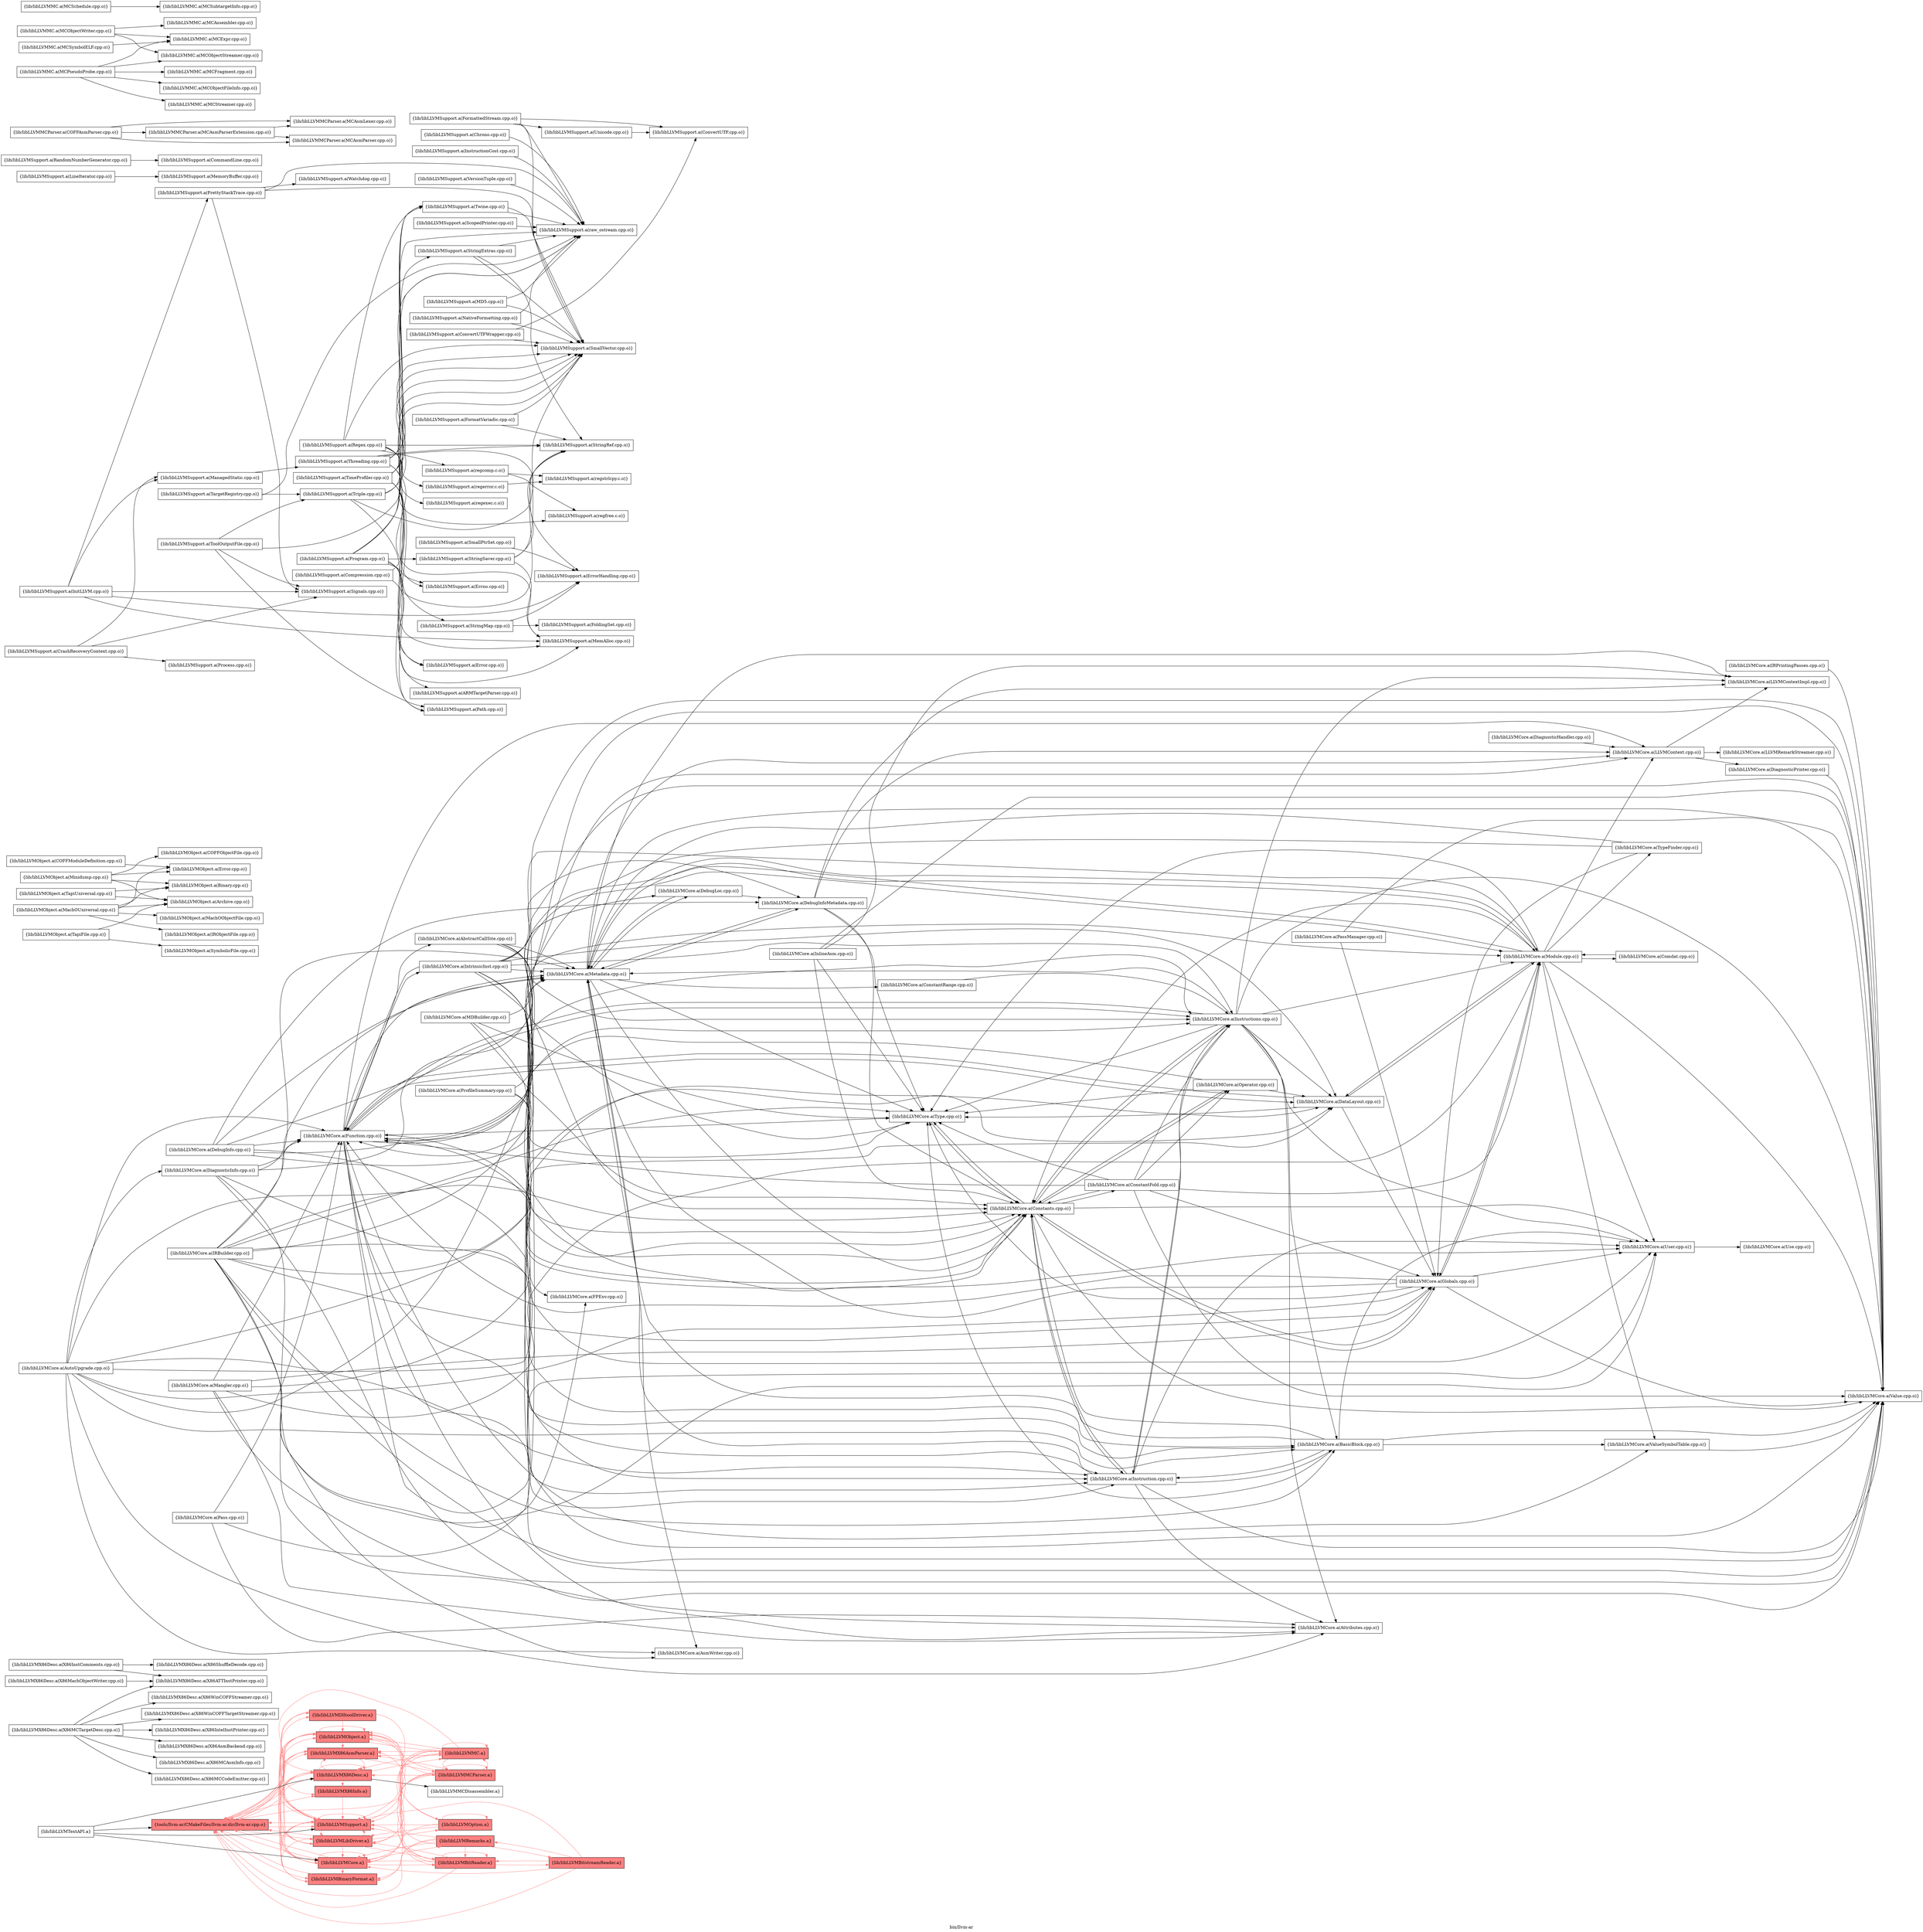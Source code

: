 digraph "bin/llvm-ar" {
	label="bin/llvm-ar";
	rankdir="LR"
	{ rank=same; Node0x55ae36efd5e8;  }
	{ rank=same; Node0x55ae36efd958; Node0x55ae36efd458; Node0x55ae36efe538; Node0x55ae36efe038; Node0x55ae36efed58; Node0x55ae36efe858; Node0x55ae36eff7f8; Node0x55ae36eff2f8; Node0x55ae36f00158;  }
	{ rank=same; Node0x55ae36ef6fb8; Node0x55ae36ef6ab8; Node0x55ae36effc58; Node0x55ae36efa1b8; Node0x55ae36ef8688; Node0x55ae36ef7ff8;  }

	Node0x55ae36efd5e8 [shape=record,shape=box,style=filled,fillcolor="1.000000 0.5 1",group=1,label="{tools/llvm-ar/CMakeFiles/llvm-ar.dir/llvm-ar.cpp.o}"];
	Node0x55ae36efd5e8 -> Node0x55ae36efd958[color="1.000000 0.5 1"];
	Node0x55ae36efd5e8 -> Node0x55ae36efd458[color="1.000000 0.5 1"];
	Node0x55ae36efd5e8 -> Node0x55ae36efe538[color="1.000000 0.5 1"];
	Node0x55ae36efd5e8 -> Node0x55ae36efe038[color="1.000000 0.5 1"];
	Node0x55ae36efd5e8 -> Node0x55ae36efed58[color="1.000000 0.5 1"];
	Node0x55ae36efd5e8 -> Node0x55ae36efe858[color="1.000000 0.5 1"];
	Node0x55ae36efd5e8 -> Node0x55ae36eff7f8[color="1.000000 0.5 1"];
	Node0x55ae36efd5e8 -> Node0x55ae36eff2f8[color="1.000000 0.5 1"];
	Node0x55ae36efd5e8 -> Node0x55ae36f00158[color="1.000000 0.5 1"];
	Node0x55ae36efd958 [shape=record,shape=box,style=filled,fillcolor="1.000000 0.5 1",group=1,label="{lib/libLLVMX86AsmParser.a}"];
	Node0x55ae36efd958 -> Node0x55ae36efd458[color="1.000000 0.5 1"];
	Node0x55ae36efd958 -> Node0x55ae36efe538[color="1.000000 0.5 1"];
	Node0x55ae36efd958 -> Node0x55ae36f00158[color="1.000000 0.5 1"];
	Node0x55ae36efd958 -> Node0x55ae36ef6fb8[color="1.000000 0.5 1"];
	Node0x55ae36efd958 -> Node0x55ae36ef6ab8[color="1.000000 0.5 1"];
	Node0x55ae36efd458 [shape=record,shape=box,style=filled,fillcolor="1.000000 0.5 1",group=1,label="{lib/libLLVMX86Desc.a}"];
	Node0x55ae36efd458 -> Node0x55ae36efd5e8[color="1.000000 0.5 1"];
	Node0x55ae36efd458 -> Node0x55ae36efd458[color="1.000000 0.5 1"];
	Node0x55ae36efd458 -> Node0x55ae36f00158[color="1.000000 0.5 1"];
	Node0x55ae36efd458 -> Node0x55ae36ef6ab8[color="1.000000 0.5 1"];
	Node0x55ae36efd458 -> Node0x55ae36efe538[color="1.000000 0.5 1"];
	Node0x55ae36efd458 -> Node0x55ae36effc58;
	Node0x55ae36efd458 -> Node0x55ae36efd958[color="1.000000 0.5 1"];
	Node0x55ae36efd458 -> Node0x55ae36efe038[color="1.000000 0.5 1"];
	Node0x55ae36efe538 [shape=record,shape=box,style=filled,fillcolor="1.000000 0.5 1",group=1,label="{lib/libLLVMX86Info.a}"];
	Node0x55ae36efe538 -> Node0x55ae36f00158[color="1.000000 0.5 1"];
	Node0x55ae36efe038 [shape=record,shape=box,style=filled,fillcolor="1.000000 0.5 1",group=1,label="{lib/libLLVMBinaryFormat.a}"];
	Node0x55ae36efe038 -> Node0x55ae36f00158[color="1.000000 0.5 1"];
	Node0x55ae36efe038 -> Node0x55ae36efd5e8[color="1.000000 0.5 1"];
	Node0x55ae36efed58 [shape=record,shape=box,style=filled,fillcolor="1.000000 0.5 1",group=1,label="{lib/libLLVMCore.a}"];
	Node0x55ae36efed58 -> Node0x55ae36f00158[color="1.000000 0.5 1"];
	Node0x55ae36efed58 -> Node0x55ae36efd5e8[color="1.000000 0.5 1"];
	Node0x55ae36efed58 -> Node0x55ae36efd458[color="1.000000 0.5 1"];
	Node0x55ae36efed58 -> Node0x55ae36efed58[color="1.000000 0.5 1"];
	Node0x55ae36efed58 -> Node0x55ae36efe038[color="1.000000 0.5 1"];
	Node0x55ae36efed58 -> Node0x55ae36efd958[color="1.000000 0.5 1"];
	Node0x55ae36efed58 -> Node0x55ae36efa1b8[color="1.000000 0.5 1"];
	Node0x55ae36efed58 -> Node0x55ae36ef8688[color="1.000000 0.5 1"];
	Node0x55ae36efed58 -> Node0x55ae36eff2f8[color="1.000000 0.5 1"];
	Node0x55ae36efe858 [shape=record,shape=box,style=filled,fillcolor="1.000000 0.5 1",group=1,label="{lib/libLLVMDlltoolDriver.a}"];
	Node0x55ae36efe858 -> Node0x55ae36efd5e8[color="1.000000 0.5 1"];
	Node0x55ae36efe858 -> Node0x55ae36eff2f8[color="1.000000 0.5 1"];
	Node0x55ae36efe858 -> Node0x55ae36f00158[color="1.000000 0.5 1"];
	Node0x55ae36efe858 -> Node0x55ae36ef7ff8[color="1.000000 0.5 1"];
	Node0x55ae36eff7f8 [shape=record,shape=box,style=filled,fillcolor="1.000000 0.5 1",group=1,label="{lib/libLLVMLibDriver.a}"];
	Node0x55ae36eff7f8 -> Node0x55ae36efd5e8[color="1.000000 0.5 1"];
	Node0x55ae36eff7f8 -> Node0x55ae36efe038[color="1.000000 0.5 1"];
	Node0x55ae36eff7f8 -> Node0x55ae36efed58[color="1.000000 0.5 1"];
	Node0x55ae36eff7f8 -> Node0x55ae36efe858[color="1.000000 0.5 1"];
	Node0x55ae36eff7f8 -> Node0x55ae36eff2f8[color="1.000000 0.5 1"];
	Node0x55ae36eff7f8 -> Node0x55ae36f00158[color="1.000000 0.5 1"];
	Node0x55ae36eff7f8 -> Node0x55ae36ef7ff8[color="1.000000 0.5 1"];
	Node0x55ae36eff7f8 -> Node0x55ae36ef8688[color="1.000000 0.5 1"];
	Node0x55ae36eff2f8 [shape=record,shape=box,style=filled,fillcolor="1.000000 0.5 1",group=1,label="{lib/libLLVMObject.a}"];
	Node0x55ae36eff2f8 -> Node0x55ae36efd5e8[color="1.000000 0.5 1"];
	Node0x55ae36eff2f8 -> Node0x55ae36eff7f8[color="1.000000 0.5 1"];
	Node0x55ae36eff2f8 -> Node0x55ae36eff2f8[color="1.000000 0.5 1"];
	Node0x55ae36eff2f8 -> Node0x55ae36f00158[color="1.000000 0.5 1"];
	Node0x55ae36eff2f8 -> Node0x55ae36efd458[color="1.000000 0.5 1"];
	Node0x55ae36eff2f8 -> Node0x55ae36efe038[color="1.000000 0.5 1"];
	Node0x55ae36eff2f8 -> Node0x55ae36efed58[color="1.000000 0.5 1"];
	Node0x55ae36eff2f8 -> Node0x55ae36ef6ab8[color="1.000000 0.5 1"];
	Node0x55ae36eff2f8 -> Node0x55ae36ef8688[color="1.000000 0.5 1"];
	Node0x55ae36eff2f8 -> Node0x55ae36efd958[color="1.000000 0.5 1"];
	Node0x55ae36eff2f8 -> Node0x55ae36ef6fb8[color="1.000000 0.5 1"];
	Node0x55ae36f00158 [shape=record,shape=box,style=filled,fillcolor="1.000000 0.5 1",group=1,label="{lib/libLLVMSupport.a}"];
	Node0x55ae36f00158 -> Node0x55ae36eff7f8[color="1.000000 0.5 1"];
	Node0x55ae36f00158 -> Node0x55ae36f00158[color="1.000000 0.5 1"];
	Node0x55ae36f00158 -> Node0x55ae36efd5e8[color="1.000000 0.5 1"];
	Node0x55ae36f00158 -> Node0x55ae36efed58[color="1.000000 0.5 1"];
	Node0x55ae36f00158 -> Node0x55ae36eff2f8[color="1.000000 0.5 1"];
	Node0x55ae36f00158 -> Node0x55ae36efd958[color="1.000000 0.5 1"];
	Node0x55ae36f00158 -> Node0x55ae36efd458[color="1.000000 0.5 1"];
	Node0x55ae36f00158 -> Node0x55ae36ef6ab8[color="1.000000 0.5 1"];
	Node0x55ae36ef6fb8 [shape=record,shape=box,style=filled,fillcolor="1.000000 0.5 1",group=1,label="{lib/libLLVMMCParser.a}"];
	Node0x55ae36ef6fb8 -> Node0x55ae36efd5e8[color="1.000000 0.5 1"];
	Node0x55ae36ef6fb8 -> Node0x55ae36efd958[color="1.000000 0.5 1"];
	Node0x55ae36ef6fb8 -> Node0x55ae36efd458[color="1.000000 0.5 1"];
	Node0x55ae36ef6fb8 -> Node0x55ae36efed58[color="1.000000 0.5 1"];
	Node0x55ae36ef6fb8 -> Node0x55ae36eff2f8[color="1.000000 0.5 1"];
	Node0x55ae36ef6fb8 -> Node0x55ae36f00158[color="1.000000 0.5 1"];
	Node0x55ae36ef6fb8 -> Node0x55ae36ef6fb8[color="1.000000 0.5 1"];
	Node0x55ae36ef6fb8 -> Node0x55ae36ef6ab8[color="1.000000 0.5 1"];
	Node0x55ae36ef6fb8 -> Node0x55ae36eff7f8[color="1.000000 0.5 1"];
	Node0x55ae36ef6ab8 [shape=record,shape=box,style=filled,fillcolor="1.000000 0.5 1",group=1,label="{lib/libLLVMMC.a}"];
	Node0x55ae36ef6ab8 -> Node0x55ae36efd458[color="1.000000 0.5 1"];
	Node0x55ae36ef6ab8 -> Node0x55ae36f00158[color="1.000000 0.5 1"];
	Node0x55ae36ef6ab8 -> Node0x55ae36efd5e8[color="1.000000 0.5 1"];
	Node0x55ae36ef6ab8 -> Node0x55ae36eff2f8[color="1.000000 0.5 1"];
	Node0x55ae36ef6ab8 -> Node0x55ae36ef6fb8[color="1.000000 0.5 1"];
	Node0x55ae36ef6ab8 -> Node0x55ae36ef6ab8[color="1.000000 0.5 1"];
	Node0x55ae36ef6ab8 -> Node0x55ae36efd958[color="1.000000 0.5 1"];
	Node0x55ae36ef6ab8 -> Node0x55ae36eff7f8[color="1.000000 0.5 1"];
	Node0x55ae36ef6ab8 -> Node0x55ae36efed58[color="1.000000 0.5 1"];
	Node0x55ae36ef6ab8 -> Node0x55ae36efe038[color="1.000000 0.5 1"];
	Node0x55ae36effe88 [shape=record,shape=box,group=0,label="{lib/libLLVMX86Desc.a(X86InstComments.cpp.o)}"];
	Node0x55ae36effe88 -> Node0x55ae36eff438;
	Node0x55ae36effe88 -> Node0x55ae36ef98f8;
	Node0x55ae36eff438 [shape=record,shape=box,group=0,label="{lib/libLLVMX86Desc.a(X86ATTInstPrinter.cpp.o)}"];
	Node0x55ae36ef98f8 [shape=record,shape=box,group=0,label="{lib/libLLVMX86Desc.a(X86ShuffleDecode.cpp.o)}"];
	Node0x55ae36ef9f88 [shape=record,shape=box,group=0,label="{lib/libLLVMX86Desc.a(X86MCTargetDesc.cpp.o)}"];
	Node0x55ae36ef9f88 -> Node0x55ae36eff438;
	Node0x55ae36ef9f88 -> Node0x55ae36effb68;
	Node0x55ae36ef9f88 -> Node0x55ae36efa7a8;
	Node0x55ae36ef9f88 -> Node0x55ae36efafc8;
	Node0x55ae36ef9f88 -> Node0x55ae36efb928;
	Node0x55ae36ef9f88 -> Node0x55ae36efd048;
	Node0x55ae36ef9f88 -> Node0x55ae36efdd68;
	Node0x55ae36effb68 [shape=record,shape=box,group=0,label="{lib/libLLVMX86Desc.a(X86IntelInstPrinter.cpp.o)}"];
	Node0x55ae36efa7a8 [shape=record,shape=box,group=0,label="{lib/libLLVMX86Desc.a(X86AsmBackend.cpp.o)}"];
	Node0x55ae36efafc8 [shape=record,shape=box,group=0,label="{lib/libLLVMX86Desc.a(X86MCAsmInfo.cpp.o)}"];
	Node0x55ae36efb928 [shape=record,shape=box,group=0,label="{lib/libLLVMX86Desc.a(X86MCCodeEmitter.cpp.o)}"];
	Node0x55ae36efd048 [shape=record,shape=box,group=0,label="{lib/libLLVMX86Desc.a(X86WinCOFFStreamer.cpp.o)}"];
	Node0x55ae36efdd68 [shape=record,shape=box,group=0,label="{lib/libLLVMX86Desc.a(X86WinCOFFTargetStreamer.cpp.o)}"];
	Node0x55ae36effc58 [shape=record,shape=box,group=0,label="{lib/libLLVMMCDisassembler.a}"];
	Node0x55ae36efbb58 [shape=record,shape=box,group=0,label="{lib/libLLVMX86Desc.a(X86MachObjectWriter.cpp.o)}"];
	Node0x55ae36efbb58 -> Node0x55ae36eff438;
	Node0x55ae36ef9998 [shape=record,shape=box,group=0,label="{lib/libLLVMCore.a(LLVMContext.cpp.o)}"];
	Node0x55ae36ef9998 -> Node0x55ae36ef9718;
	Node0x55ae36ef9998 -> Node0x55ae36ef8908;
	Node0x55ae36ef9998 -> Node0x55ae36efe218;
	Node0x55ae36ef9718 [shape=record,shape=box,group=0,label="{lib/libLLVMCore.a(DiagnosticPrinter.cpp.o)}"];
	Node0x55ae36ef9718 -> Node0x55ae36ef9df8;
	Node0x55ae36ef8908 [shape=record,shape=box,group=0,label="{lib/libLLVMCore.a(LLVMContextImpl.cpp.o)}"];
	Node0x55ae36efe218 [shape=record,shape=box,group=0,label="{lib/libLLVMCore.a(LLVMRemarkStreamer.cpp.o)}"];
	Node0x55ae36ef9df8 [shape=record,shape=box,group=0,label="{lib/libLLVMCore.a(Value.cpp.o)}"];
	Node0x55ae36ef9128 [shape=record,shape=box,group=0,label="{lib/libLLVMCore.a(DiagnosticInfo.cpp.o)}"];
	Node0x55ae36ef9128 -> Node0x55ae36efac08;
	Node0x55ae36ef9128 -> Node0x55ae36efd9f8;
	Node0x55ae36ef9128 -> Node0x55ae36ef9d58;
	Node0x55ae36ef9128 -> Node0x55ae36ef7008;
	Node0x55ae36ef9128 -> Node0x55ae36eff9d8;
	Node0x55ae36ef9128 -> Node0x55ae36ef9df8;
	Node0x55ae36efac08 [shape=record,shape=box,group=0,label="{lib/libLLVMCore.a(Function.cpp.o)}"];
	Node0x55ae36efac08 -> Node0x55ae36ef9998;
	Node0x55ae36efac08 -> Node0x55ae36efaa28;
	Node0x55ae36efac08 -> Node0x55ae36efb978;
	Node0x55ae36efac08 -> Node0x55ae36efa8e8;
	Node0x55ae36efac08 -> Node0x55ae36efb4c8;
	Node0x55ae36efac08 -> Node0x55ae36ef90d8;
	Node0x55ae36efac08 -> Node0x55ae36ef6d88;
	Node0x55ae36efac08 -> Node0x55ae36ef7378;
	Node0x55ae36efac08 -> Node0x55ae36eff9d8;
	Node0x55ae36efac08 -> Node0x55ae36eff208;
	Node0x55ae36efac08 -> Node0x55ae36efba18;
	Node0x55ae36efac08 -> Node0x55ae36efcaf8;
	Node0x55ae36efac08 -> Node0x55ae36ef9df8;
	Node0x55ae36efac08 -> Node0x55ae36ef9b28;
	Node0x55ae36efd9f8 [shape=record,shape=box,group=0,label="{lib/libLLVMCore.a(Instruction.cpp.o)}"];
	Node0x55ae36efd9f8 -> Node0x55ae36efb978;
	Node0x55ae36efd9f8 -> Node0x55ae36efa8e8;
	Node0x55ae36efd9f8 -> Node0x55ae36efb4c8;
	Node0x55ae36efd9f8 -> Node0x55ae36ef90d8;
	Node0x55ae36efd9f8 -> Node0x55ae36eff9d8;
	Node0x55ae36efd9f8 -> Node0x55ae36efcaf8;
	Node0x55ae36efd9f8 -> Node0x55ae36ef9df8;
	Node0x55ae36ef9d58 [shape=record,shape=box,group=0,label="{lib/libLLVMCore.a(AsmWriter.cpp.o)}"];
	Node0x55ae36ef7008 [shape=record,shape=box,group=0,label="{lib/libLLVMCore.a(DebugLoc.cpp.o)}"];
	Node0x55ae36ef7008 -> Node0x55ae36ef7b48;
	Node0x55ae36ef7008 -> Node0x55ae36eff9d8;
	Node0x55ae36eff9d8 [shape=record,shape=box,group=0,label="{lib/libLLVMCore.a(Metadata.cpp.o)}"];
	Node0x55ae36eff9d8 -> Node0x55ae36ef9998;
	Node0x55ae36eff9d8 -> Node0x55ae36efc0f8;
	Node0x55ae36eff9d8 -> Node0x55ae36efb4c8;
	Node0x55ae36eff9d8 -> Node0x55ae36ef9d58;
	Node0x55ae36eff9d8 -> Node0x55ae36ef7b48;
	Node0x55ae36eff9d8 -> Node0x55ae36ef7008;
	Node0x55ae36eff9d8 -> Node0x55ae36ef8908;
	Node0x55ae36eff9d8 -> Node0x55ae36eff208;
	Node0x55ae36eff9d8 -> Node0x55ae36efba18;
	Node0x55ae36eff9d8 -> Node0x55ae36ef9df8;
	Node0x55ae36efaa28 [shape=record,shape=box,group=0,label="{lib/libLLVMCore.a(DataLayout.cpp.o)}"];
	Node0x55ae36efaa28 -> Node0x55ae36efac08;
	Node0x55ae36efaa28 -> Node0x55ae36efc8c8;
	Node0x55ae36efaa28 -> Node0x55ae36eff208;
	Node0x55ae36efaa28 -> Node0x55ae36efba18;
	Node0x55ae36efb978 [shape=record,shape=box,group=0,label="{lib/libLLVMCore.a(Instructions.cpp.o)}"];
	Node0x55ae36efb978 -> Node0x55ae36efac08;
	Node0x55ae36efb978 -> Node0x55ae36efaa28;
	Node0x55ae36efb978 -> Node0x55ae36efd9f8;
	Node0x55ae36efb978 -> Node0x55ae36efa8e8;
	Node0x55ae36efb978 -> Node0x55ae36efb4c8;
	Node0x55ae36efb978 -> Node0x55ae36ef90d8;
	Node0x55ae36efb978 -> Node0x55ae36ef8908;
	Node0x55ae36efb978 -> Node0x55ae36eff9d8;
	Node0x55ae36efb978 -> Node0x55ae36eff208;
	Node0x55ae36efb978 -> Node0x55ae36efba18;
	Node0x55ae36efb978 -> Node0x55ae36efcaf8;
	Node0x55ae36efb978 -> Node0x55ae36ef9df8;
	Node0x55ae36efa8e8 [shape=record,shape=box,group=0,label="{lib/libLLVMCore.a(BasicBlock.cpp.o)}"];
	Node0x55ae36efa8e8 -> Node0x55ae36efd9f8;
	Node0x55ae36efa8e8 -> Node0x55ae36efb4c8;
	Node0x55ae36efa8e8 -> Node0x55ae36eff9d8;
	Node0x55ae36efa8e8 -> Node0x55ae36efba18;
	Node0x55ae36efa8e8 -> Node0x55ae36efcaf8;
	Node0x55ae36efa8e8 -> Node0x55ae36ef9df8;
	Node0x55ae36efa8e8 -> Node0x55ae36ef9b28;
	Node0x55ae36efb4c8 [shape=record,shape=box,group=0,label="{lib/libLLVMCore.a(Constants.cpp.o)}"];
	Node0x55ae36efb4c8 -> Node0x55ae36efac08;
	Node0x55ae36efb4c8 -> Node0x55ae36efc8c8;
	Node0x55ae36efb4c8 -> Node0x55ae36efb978;
	Node0x55ae36efb4c8 -> Node0x55ae36efd9f8;
	Node0x55ae36efb4c8 -> Node0x55ae36efad98;
	Node0x55ae36efb4c8 -> Node0x55ae36eff4d8;
	Node0x55ae36efb4c8 -> Node0x55ae36efba18;
	Node0x55ae36efb4c8 -> Node0x55ae36efcaf8;
	Node0x55ae36efb4c8 -> Node0x55ae36ef9df8;
	Node0x55ae36ef90d8 [shape=record,shape=box,group=0,label="{lib/libLLVMCore.a(Attributes.cpp.o)}"];
	Node0x55ae36ef6d88 [shape=record,shape=box,group=0,label="{lib/libLLVMCore.a(IntrinsicInst.cpp.o)}"];
	Node0x55ae36ef6d88 -> Node0x55ae36efac08;
	Node0x55ae36ef6d88 -> Node0x55ae36efaa28;
	Node0x55ae36ef6d88 -> Node0x55ae36efb978;
	Node0x55ae36ef6d88 -> Node0x55ae36efd9f8;
	Node0x55ae36ef6d88 -> Node0x55ae36efa8e8;
	Node0x55ae36ef6d88 -> Node0x55ae36efb4c8;
	Node0x55ae36ef6d88 -> Node0x55ae36ef7b48;
	Node0x55ae36ef6d88 -> Node0x55ae36ef66f8;
	Node0x55ae36ef6d88 -> Node0x55ae36eff9d8;
	Node0x55ae36ef6d88 -> Node0x55ae36eff208;
	Node0x55ae36ef6d88 -> Node0x55ae36efba18;
	Node0x55ae36ef6d88 -> Node0x55ae36efcaf8;
	Node0x55ae36ef6d88 -> Node0x55ae36ef9df8;
	Node0x55ae36ef7378 [shape=record,shape=box,group=0,label="{lib/libLLVMCore.a(AbstractCallSite.cpp.o)}"];
	Node0x55ae36ef7378 -> Node0x55ae36efb978;
	Node0x55ae36ef7378 -> Node0x55ae36efb4c8;
	Node0x55ae36ef7378 -> Node0x55ae36eff9d8;
	Node0x55ae36ef7378 -> Node0x55ae36efcaf8;
	Node0x55ae36eff208 [shape=record,shape=box,group=0,label="{lib/libLLVMCore.a(Module.cpp.o)}"];
	Node0x55ae36eff208 -> Node0x55ae36ef9998;
	Node0x55ae36eff208 -> Node0x55ae36efac08;
	Node0x55ae36eff208 -> Node0x55ae36efaa28;
	Node0x55ae36eff208 -> Node0x55ae36efc8c8;
	Node0x55ae36eff208 -> Node0x55ae36efb4c8;
	Node0x55ae36eff208 -> Node0x55ae36ef89a8;
	Node0x55ae36eff208 -> Node0x55ae36eff9d8;
	Node0x55ae36eff208 -> Node0x55ae36efba18;
	Node0x55ae36eff208 -> Node0x55ae36efbbf8;
	Node0x55ae36eff208 -> Node0x55ae36efcaf8;
	Node0x55ae36eff208 -> Node0x55ae36ef9df8;
	Node0x55ae36eff208 -> Node0x55ae36ef9b28;
	Node0x55ae36efba18 [shape=record,shape=box,group=0,label="{lib/libLLVMCore.a(Type.cpp.o)}"];
	Node0x55ae36efba18 -> Node0x55ae36efb4c8;
	Node0x55ae36efcaf8 [shape=record,shape=box,group=0,label="{lib/libLLVMCore.a(User.cpp.o)}"];
	Node0x55ae36efcaf8 -> Node0x55ae36efdc78;
	Node0x55ae36ef9b28 [shape=record,shape=box,group=0,label="{lib/libLLVMCore.a(ValueSymbolTable.cpp.o)}"];
	Node0x55ae36ef9b28 -> Node0x55ae36ef9df8;
	Node0x55ae36efc8c8 [shape=record,shape=box,group=0,label="{lib/libLLVMCore.a(Globals.cpp.o)}"];
	Node0x55ae36efc8c8 -> Node0x55ae36efac08;
	Node0x55ae36efc8c8 -> Node0x55ae36efb4c8;
	Node0x55ae36efc8c8 -> Node0x55ae36eff9d8;
	Node0x55ae36efc8c8 -> Node0x55ae36eff208;
	Node0x55ae36efc8c8 -> Node0x55ae36efba18;
	Node0x55ae36efc8c8 -> Node0x55ae36efcaf8;
	Node0x55ae36efc8c8 -> Node0x55ae36ef9df8;
	Node0x55ae36efc0f8 [shape=record,shape=box,group=0,label="{lib/libLLVMCore.a(ConstantRange.cpp.o)}"];
	Node0x55ae36efc0f8 -> Node0x55ae36efb978;
	Node0x55ae36efad98 [shape=record,shape=box,group=0,label="{lib/libLLVMCore.a(ConstantFold.cpp.o)}"];
	Node0x55ae36efad98 -> Node0x55ae36efac08;
	Node0x55ae36efad98 -> Node0x55ae36efc8c8;
	Node0x55ae36efad98 -> Node0x55ae36efb978;
	Node0x55ae36efad98 -> Node0x55ae36efb4c8;
	Node0x55ae36efad98 -> Node0x55ae36eff208;
	Node0x55ae36efad98 -> Node0x55ae36eff4d8;
	Node0x55ae36efad98 -> Node0x55ae36efba18;
	Node0x55ae36efad98 -> Node0x55ae36ef9df8;
	Node0x55ae36eff4d8 [shape=record,shape=box,group=0,label="{lib/libLLVMCore.a(Operator.cpp.o)}"];
	Node0x55ae36eff4d8 -> Node0x55ae36efac08;
	Node0x55ae36eff4d8 -> Node0x55ae36efaa28;
	Node0x55ae36eff4d8 -> Node0x55ae36efb4c8;
	Node0x55ae36eff4d8 -> Node0x55ae36efba18;
	Node0x55ae36ef7b48 [shape=record,shape=box,group=0,label="{lib/libLLVMCore.a(DebugInfoMetadata.cpp.o)}"];
	Node0x55ae36ef7b48 -> Node0x55ae36ef9998;
	Node0x55ae36ef7b48 -> Node0x55ae36efb4c8;
	Node0x55ae36ef7b48 -> Node0x55ae36ef8908;
	Node0x55ae36ef7b48 -> Node0x55ae36eff9d8;
	Node0x55ae36ef7b48 -> Node0x55ae36efba18;
	Node0x55ae36ef89a8 [shape=record,shape=box,group=0,label="{lib/libLLVMCore.a(Comdat.cpp.o)}"];
	Node0x55ae36ef89a8 -> Node0x55ae36eff208;
	Node0x55ae36ef66f8 [shape=record,shape=box,group=0,label="{lib/libLLVMCore.a(FPEnv.cpp.o)}"];
	Node0x55ae36ef7738 [shape=record,shape=box,group=0,label="{lib/libLLVMCore.a(DebugInfo.cpp.o)}"];
	Node0x55ae36ef7738 -> Node0x55ae36efac08;
	Node0x55ae36ef7738 -> Node0x55ae36efd9f8;
	Node0x55ae36ef7738 -> Node0x55ae36ef7b48;
	Node0x55ae36ef7738 -> Node0x55ae36ef7008;
	Node0x55ae36ef7738 -> Node0x55ae36eff9d8;
	Node0x55ae36ef7738 -> Node0x55ae36eff208;
	Node0x55ae36ef7738 -> Node0x55ae36ef9df8;
	Node0x55ae36ef7be8 [shape=record,shape=box,group=0,label="{lib/libLLVMCore.a(IRBuilder.cpp.o)}"];
	Node0x55ae36ef7be8 -> Node0x55ae36efac08;
	Node0x55ae36ef7be8 -> Node0x55ae36efaa28;
	Node0x55ae36ef7be8 -> Node0x55ae36efc8c8;
	Node0x55ae36ef7be8 -> Node0x55ae36efb978;
	Node0x55ae36ef7be8 -> Node0x55ae36efd9f8;
	Node0x55ae36ef7be8 -> Node0x55ae36efa8e8;
	Node0x55ae36ef7be8 -> Node0x55ae36efb4c8;
	Node0x55ae36ef7be8 -> Node0x55ae36ef90d8;
	Node0x55ae36ef7be8 -> Node0x55ae36ef66f8;
	Node0x55ae36ef7be8 -> Node0x55ae36eff9d8;
	Node0x55ae36ef7be8 -> Node0x55ae36efba18;
	Node0x55ae36ef7be8 -> Node0x55ae36efcaf8;
	Node0x55ae36ef7be8 -> Node0x55ae36ef9df8;
	Node0x55ae36ef86d8 [shape=record,shape=box,group=0,label="{lib/libLLVMCore.a(DiagnosticHandler.cpp.o)}"];
	Node0x55ae36ef86d8 -> Node0x55ae36ef9998;
	Node0x55ae36efa1b8 [shape=record,shape=box,style=filled,fillcolor="1.000000 0.5 1",group=1,label="{lib/libLLVMRemarks.a}"];
	Node0x55ae36efa1b8 -> Node0x55ae36f00158[color="1.000000 0.5 1"];
	Node0x55ae36efa1b8 -> Node0x55ae36efed58[color="1.000000 0.5 1"];
	Node0x55ae36efa1b8 -> Node0x55ae36ef8688[color="1.000000 0.5 1"];
	Node0x55ae36efa1b8 -> Node0x55ae36efd5e8[color="1.000000 0.5 1"];
	Node0x55ae36efa1b8 -> Node0x55ae36eff2f8[color="1.000000 0.5 1"];
	Node0x55ae36efa1b8 -> Node0x55ae36efe038[color="1.000000 0.5 1"];
	Node0x55ae36efa1b8 -> Node0x55ae36ef9a88[color="1.000000 0.5 1"];
	Node0x55ae36efee98 [shape=record,shape=box,group=0,label="{lib/libLLVMCore.a(MDBuilder.cpp.o)}"];
	Node0x55ae36efee98 -> Node0x55ae36efb4c8;
	Node0x55ae36efee98 -> Node0x55ae36eff9d8;
	Node0x55ae36efee98 -> Node0x55ae36efba18;
	Node0x55ae36efee98 -> Node0x55ae36ef9df8;
	Node0x55ae36efbbf8 [shape=record,shape=box,group=0,label="{lib/libLLVMCore.a(TypeFinder.cpp.o)}"];
	Node0x55ae36efbbf8 -> Node0x55ae36efac08;
	Node0x55ae36efbbf8 -> Node0x55ae36efc8c8;
	Node0x55ae36efbbf8 -> Node0x55ae36eff9d8;
	Node0x55ae36efc918 [shape=record,shape=box,group=0,label="{lib/libLLVMCore.a(ProfileSummary.cpp.o)}"];
	Node0x55ae36efc918 -> Node0x55ae36efb4c8;
	Node0x55ae36efc918 -> Node0x55ae36eff9d8;
	Node0x55ae36efc918 -> Node0x55ae36efba18;
	Node0x55ae36efdc78 [shape=record,shape=box,group=0,label="{lib/libLLVMCore.a(Use.cpp.o)}"];
	Node0x55ae36ef7ff8 [shape=record,shape=box,style=filled,fillcolor="1.000000 0.5 1",group=1,label="{lib/libLLVMOption.a}"];
	Node0x55ae36ef7ff8 -> Node0x55ae36f00158[color="1.000000 0.5 1"];
	Node0x55ae36ef7ff8 -> Node0x55ae36ef7ff8[color="1.000000 0.5 1"];
	Node0x55ae36ef7ff8 -> Node0x55ae36efed58[color="1.000000 0.5 1"];
	Node0x55ae36ef7ff8 -> Node0x55ae36eff7f8[color="1.000000 0.5 1"];
	Node0x55ae36ef7ff8 -> Node0x55ae36eff2f8[color="1.000000 0.5 1"];
	Node0x55ae36ef8688 [shape=record,shape=box,style=filled,fillcolor="1.000000 0.5 1",group=1,label="{lib/libLLVMBitReader.a}"];
	Node0x55ae36ef8688 -> Node0x55ae36efd5e8[color="1.000000 0.5 1"];
	Node0x55ae36ef8688 -> Node0x55ae36efd958[color="1.000000 0.5 1"];
	Node0x55ae36ef8688 -> Node0x55ae36efed58[color="1.000000 0.5 1"];
	Node0x55ae36ef8688 -> Node0x55ae36eff2f8[color="1.000000 0.5 1"];
	Node0x55ae36ef8688 -> Node0x55ae36f00158[color="1.000000 0.5 1"];
	Node0x55ae36ef8688 -> Node0x55ae36ef8688[color="1.000000 0.5 1"];
	Node0x55ae36ef8688 -> Node0x55ae36ef9a88[color="1.000000 0.5 1"];
	Node0x55ae36ef8688 -> Node0x55ae36eff7f8[color="1.000000 0.5 1"];
	Node0x55ae36efb7e8 [shape=record,shape=box,group=0,label="{lib/libLLVMObject.a(COFFModuleDefinition.cpp.o)}"];
	Node0x55ae36efb7e8 -> Node0x55ae36efd0e8;
	Node0x55ae36efd0e8 [shape=record,shape=box,group=0,label="{lib/libLLVMObject.a(Error.cpp.o)}"];
	Node0x55ae36efe268 [shape=record,shape=box,group=0,label="{lib/libLLVMCore.a(Mangler.cpp.o)}"];
	Node0x55ae36efe268 -> Node0x55ae36efac08;
	Node0x55ae36efe268 -> Node0x55ae36efaa28;
	Node0x55ae36efe268 -> Node0x55ae36efc8c8;
	Node0x55ae36efe268 -> Node0x55ae36ef90d8;
	Node0x55ae36efe268 -> Node0x55ae36eff208;
	Node0x55ae36efe268 -> Node0x55ae36ef9df8;
	Node0x55ae36efeee8 [shape=record,shape=box,group=0,label="{lib/libLLVMObject.a(MachOUniversal.cpp.o)}"];
	Node0x55ae36efeee8 -> Node0x55ae36efa848;
	Node0x55ae36efeee8 -> Node0x55ae36efae38;
	Node0x55ae36efeee8 -> Node0x55ae36efd0e8;
	Node0x55ae36efeee8 -> Node0x55ae36efdb88;
	Node0x55ae36efeee8 -> Node0x55ae36ef6838;
	Node0x55ae36efa848 [shape=record,shape=box,group=0,label="{lib/libLLVMObject.a(Archive.cpp.o)}"];
	Node0x55ae36efae38 [shape=record,shape=box,group=0,label="{lib/libLLVMObject.a(Binary.cpp.o)}"];
	Node0x55ae36efdb88 [shape=record,shape=box,group=0,label="{lib/libLLVMObject.a(IRObjectFile.cpp.o)}"];
	Node0x55ae36ef6838 [shape=record,shape=box,group=0,label="{lib/libLLVMObject.a(MachOObjectFile.cpp.o)}"];
	Node0x55ae36ef6ec8 [shape=record,shape=box,group=0,label="{lib/libLLVMObject.a(Minidump.cpp.o)}"];
	Node0x55ae36ef6ec8 -> Node0x55ae36efa848;
	Node0x55ae36ef6ec8 -> Node0x55ae36efae38;
	Node0x55ae36ef6ec8 -> Node0x55ae36efc3c8;
	Node0x55ae36ef6ec8 -> Node0x55ae36efd0e8;
	Node0x55ae36efc3c8 [shape=record,shape=box,group=0,label="{lib/libLLVMObject.a(COFFObjectFile.cpp.o)}"];
	Node0x55ae36f00108 [shape=record,shape=box,group=0,label="{lib/libLLVMObject.a(TapiUniversal.cpp.o)}"];
	Node0x55ae36f00108 -> Node0x55ae36efa848;
	Node0x55ae36f00108 -> Node0x55ae36efae38;
	Node0x55ae36effa28 [shape=record,shape=box,group=0,label="{lib/libLLVMObject.a(TapiFile.cpp.o)}"];
	Node0x55ae36effa28 -> Node0x55ae36efa848;
	Node0x55ae36effa28 -> Node0x55ae36effed8;
	Node0x55ae36effed8 [shape=record,shape=box,group=0,label="{lib/libLLVMObject.a(SymbolicFile.cpp.o)}"];
	Node0x55ae36efe3f8 [shape=record,shape=box,group=0,label="{lib/libLLVMSupport.a(Chrono.cpp.o)}"];
	Node0x55ae36efe3f8 -> Node0x55ae36eff8e8;
	Node0x55ae36eff8e8 [shape=record,shape=box,group=0,label="{lib/libLLVMSupport.a(raw_ostream.cpp.o)}"];
	Node0x55ae36eff348 [shape=record,shape=box,group=0,label="{lib/libLLVMSupport.a(ConvertUTFWrapper.cpp.o)}"];
	Node0x55ae36eff348 -> Node0x55ae36eff848;
	Node0x55ae36eff348 -> Node0x55ae36efbd88;
	Node0x55ae36eff848 [shape=record,shape=box,group=0,label="{lib/libLLVMSupport.a(ConvertUTF.cpp.o)}"];
	Node0x55ae36efbd88 [shape=record,shape=box,group=0,label="{lib/libLLVMSupport.a(SmallVector.cpp.o)}"];
	Node0x55ae36efa3e8 [shape=record,shape=box,group=0,label="{lib/libLLVMSupport.a(FormattedStream.cpp.o)}"];
	Node0x55ae36efa3e8 -> Node0x55ae36eff848;
	Node0x55ae36efa3e8 -> Node0x55ae36efbd88;
	Node0x55ae36efa3e8 -> Node0x55ae36efead8;
	Node0x55ae36efa3e8 -> Node0x55ae36eff8e8;
	Node0x55ae36efead8 [shape=record,shape=box,group=0,label="{lib/libLLVMSupport.a(Unicode.cpp.o)}"];
	Node0x55ae36efead8 -> Node0x55ae36eff848;
	Node0x55ae36efcf08 [shape=record,shape=box,group=0,label="{lib/libLLVMSupport.a(FormatVariadic.cpp.o)}"];
	Node0x55ae36efcf08 -> Node0x55ae36efbd88;
	Node0x55ae36efcf08 -> Node0x55ae36effd98;
	Node0x55ae36effd98 [shape=record,shape=box,group=0,label="{lib/libLLVMSupport.a(StringRef.cpp.o)}"];
	Node0x55ae36efddb8 [shape=record,shape=box,group=0,label="{lib/libLLVMSupport.a(InitLLVM.cpp.o)}"];
	Node0x55ae36efddb8 -> Node0x55ae36ef91c8;
	Node0x55ae36efddb8 -> Node0x55ae36eff488;
	Node0x55ae36efddb8 -> Node0x55ae36effbb8;
	Node0x55ae36efddb8 -> Node0x55ae36ef87c8;
	Node0x55ae36efddb8 -> Node0x55ae36efb608;
	Node0x55ae36ef91c8 [shape=record,shape=box,group=0,label="{lib/libLLVMSupport.a(ErrorHandling.cpp.o)}"];
	Node0x55ae36eff488 [shape=record,shape=box,group=0,label="{lib/libLLVMSupport.a(ManagedStatic.cpp.o)}"];
	Node0x55ae36eff488 -> Node0x55ae36efcb98;
	Node0x55ae36effbb8 [shape=record,shape=box,group=0,label="{lib/libLLVMSupport.a(MemAlloc.cpp.o)}"];
	Node0x55ae36ef87c8 [shape=record,shape=box,group=0,label="{lib/libLLVMSupport.a(PrettyStackTrace.cpp.o)}"];
	Node0x55ae36ef87c8 -> Node0x55ae36efbd88;
	Node0x55ae36ef87c8 -> Node0x55ae36eff8e8;
	Node0x55ae36ef87c8 -> Node0x55ae36efb608;
	Node0x55ae36ef87c8 -> Node0x55ae36ef9bc8;
	Node0x55ae36efb608 [shape=record,shape=box,group=0,label="{lib/libLLVMSupport.a(Signals.cpp.o)}"];
	Node0x55ae36efbd38 [shape=record,shape=box,group=0,label="{lib/libLLVMSupport.a(InstructionCost.cpp.o)}"];
	Node0x55ae36efbd38 -> Node0x55ae36eff8e8;
	Node0x55ae36efc4b8 [shape=record,shape=box,group=0,label="{lib/libLLVMSupport.a(LineIterator.cpp.o)}"];
	Node0x55ae36efc4b8 -> Node0x55ae36f000b8;
	Node0x55ae36f000b8 [shape=record,shape=box,group=0,label="{lib/libLLVMSupport.a(MemoryBuffer.cpp.o)}"];
	Node0x55ae36efcb98 [shape=record,shape=box,group=0,label="{lib/libLLVMSupport.a(Threading.cpp.o)}"];
	Node0x55ae36efcb98 -> Node0x55ae36ef91c8;
	Node0x55ae36efcb98 -> Node0x55ae36effbb8;
	Node0x55ae36efcb98 -> Node0x55ae36efbd88;
	Node0x55ae36efcb98 -> Node0x55ae36effd98;
	Node0x55ae36efcb98 -> Node0x55ae36ef8048;
	Node0x55ae36efcb98 -> Node0x55ae36efc328;
	Node0x55ae36eff258 [shape=record,shape=box,group=0,label="{lib/libLLVMSupport.a(MD5.cpp.o)}"];
	Node0x55ae36eff258 -> Node0x55ae36efbd88;
	Node0x55ae36eff258 -> Node0x55ae36eff8e8;
	Node0x55ae36ef80e8 [shape=record,shape=box,group=0,label="{lib/libLLVMSupport.a(NativeFormatting.cpp.o)}"];
	Node0x55ae36ef80e8 -> Node0x55ae36efbd88;
	Node0x55ae36ef80e8 -> Node0x55ae36eff8e8;
	Node0x55ae36ef9bc8 [shape=record,shape=box,group=0,label="{lib/libLLVMSupport.a(Watchdog.cpp.o)}"];
	Node0x55ae36ef67e8 [shape=record,shape=box,group=0,label="{lib/libLLVMSupport.a(RandomNumberGenerator.cpp.o)}"];
	Node0x55ae36ef67e8 -> Node0x55ae36f00478;
	Node0x55ae36f00478 [shape=record,shape=box,group=0,label="{lib/libLLVMSupport.a(CommandLine.cpp.o)}"];
	Node0x55ae36ef6dd8 [shape=record,shape=box,group=0,label="{lib/libLLVMSupport.a(Regex.cpp.o)}"];
	Node0x55ae36ef6dd8 -> Node0x55ae36efbd88;
	Node0x55ae36ef6dd8 -> Node0x55ae36effd98;
	Node0x55ae36ef6dd8 -> Node0x55ae36ef8048;
	Node0x55ae36ef6dd8 -> Node0x55ae36efc788;
	Node0x55ae36ef6dd8 -> Node0x55ae36efc238;
	Node0x55ae36ef6dd8 -> Node0x55ae36efbab8;
	Node0x55ae36ef6dd8 -> Node0x55ae36efdb38;
	Node0x55ae36ef8048 [shape=record,shape=box,group=0,label="{lib/libLLVMSupport.a(Twine.cpp.o)}"];
	Node0x55ae36ef8048 -> Node0x55ae36efbd88;
	Node0x55ae36ef8048 -> Node0x55ae36eff8e8;
	Node0x55ae36efc788 [shape=record,shape=box,group=0,label="{lib/libLLVMSupport.a(regcomp.c.o)}"];
	Node0x55ae36efc788 -> Node0x55ae36efdb38;
	Node0x55ae36efc788 -> Node0x55ae36efa0c8;
	Node0x55ae36efc238 [shape=record,shape=box,group=0,label="{lib/libLLVMSupport.a(regerror.c.o)}"];
	Node0x55ae36efc238 -> Node0x55ae36efa0c8;
	Node0x55ae36efbab8 [shape=record,shape=box,group=0,label="{lib/libLLVMSupport.a(regexec.c.o)}"];
	Node0x55ae36efdb38 [shape=record,shape=box,group=0,label="{lib/libLLVMSupport.a(regfree.c.o)}"];
	Node0x55ae36efade8 [shape=record,shape=box,group=0,label="{lib/libLLVMSupport.a(ScopedPrinter.cpp.o)}"];
	Node0x55ae36efade8 -> Node0x55ae36eff8e8;
	Node0x55ae36efb1a8 [shape=record,shape=box,group=0,label="{lib/libLLVMSupport.a(SmallPtrSet.cpp.o)}"];
	Node0x55ae36efb1a8 -> Node0x55ae36ef91c8;
	Node0x55ae36efd318 [shape=record,shape=box,group=0,label="{lib/libLLVMSupport.a(StringExtras.cpp.o)}"];
	Node0x55ae36efd318 -> Node0x55ae36efbd88;
	Node0x55ae36efd318 -> Node0x55ae36effd98;
	Node0x55ae36efd318 -> Node0x55ae36eff8e8;
	Node0x55ae36efeda8 [shape=record,shape=box,group=0,label="{lib/libLLVMSupport.a(StringMap.cpp.o)}"];
	Node0x55ae36efeda8 -> Node0x55ae36ef91c8;
	Node0x55ae36efeda8 -> Node0x55ae36efab18;
	Node0x55ae36efab18 [shape=record,shape=box,group=0,label="{lib/libLLVMSupport.a(FoldingSet.cpp.o)}"];
	Node0x55ae36efe0d8 [shape=record,shape=box,group=0,label="{lib/libLLVMSupport.a(StringSaver.cpp.o)}"];
	Node0x55ae36efe0d8 -> Node0x55ae36effbb8;
	Node0x55ae36efe0d8 -> Node0x55ae36efbd88;
	Node0x55ae36efe0d8 -> Node0x55ae36effd98;
	Node0x55ae36ef7058 [shape=record,shape=box,group=0,label="{lib/libLLVMSupport.a(ToolOutputFile.cpp.o)}"];
	Node0x55ae36ef7058 -> Node0x55ae36ef7788;
	Node0x55ae36ef7058 -> Node0x55ae36eff8e8;
	Node0x55ae36ef7058 -> Node0x55ae36ef93f8;
	Node0x55ae36ef7058 -> Node0x55ae36efb608;
	Node0x55ae36ef7788 [shape=record,shape=box,group=0,label="{lib/libLLVMSupport.a(Triple.cpp.o)}"];
	Node0x55ae36ef7788 -> Node0x55ae36ef77d8;
	Node0x55ae36ef7788 -> Node0x55ae36efbd88;
	Node0x55ae36ef7788 -> Node0x55ae36effd98;
	Node0x55ae36ef7788 -> Node0x55ae36ef8048;
	Node0x55ae36ef93f8 [shape=record,shape=box,group=0,label="{lib/libLLVMSupport.a(Path.cpp.o)}"];
	Node0x55ae36ef77d8 [shape=record,shape=box,group=0,label="{lib/libLLVMSupport.a(ARMTargetParser.cpp.o)}"];
	Node0x55ae36efa0c8 [shape=record,shape=box,group=0,label="{lib/libLLVMSupport.a(regstrlcpy.c.o)}"];
	Node0x55ae36efa2f8 [shape=record,shape=box,group=0,label="{lib/libLLVMSupport.a(CrashRecoveryContext.cpp.o)}"];
	Node0x55ae36efa2f8 -> Node0x55ae36eff488;
	Node0x55ae36efa2f8 -> Node0x55ae36efb478;
	Node0x55ae36efa2f8 -> Node0x55ae36efb608;
	Node0x55ae36efb478 [shape=record,shape=box,group=0,label="{lib/libLLVMSupport.a(Process.cpp.o)}"];
	Node0x55ae36efc5f8 [shape=record,shape=box,group=0,label="{lib/libLLVMSupport.a(Program.cpp.o)}"];
	Node0x55ae36efc5f8 -> Node0x55ae36effbb8;
	Node0x55ae36efc5f8 -> Node0x55ae36efbd88;
	Node0x55ae36efc5f8 -> Node0x55ae36efd318;
	Node0x55ae36efc5f8 -> Node0x55ae36efe0d8;
	Node0x55ae36efc5f8 -> Node0x55ae36effd98;
	Node0x55ae36efc5f8 -> Node0x55ae36eff8e8;
	Node0x55ae36efc5f8 -> Node0x55ae36ef93f8;
	Node0x55ae36efc5f8 -> Node0x55ae36efc328;
	Node0x55ae36efc328 [shape=record,shape=box,group=0,label="{lib/libLLVMSupport.a(Errno.cpp.o)}"];
	Node0x55ae36efdc28 [shape=record,shape=box,group=0,label="{lib/libLLVMSupport.a(TargetRegistry.cpp.o)}"];
	Node0x55ae36efdc28 -> Node0x55ae36ef7788;
	Node0x55ae36efdc28 -> Node0x55ae36eff8e8;
	Node0x55ae36ef7eb8 [shape=record,shape=box,group=0,label="{lib/libLLVMMCParser.a(COFFAsmParser.cpp.o)}"];
	Node0x55ae36ef7eb8 -> Node0x55ae36ef6888;
	Node0x55ae36ef7eb8 -> Node0x55ae36f00068;
	Node0x55ae36ef7eb8 -> Node0x55ae36f00298;
	Node0x55ae36ef6888 [shape=record,shape=box,group=0,label="{lib/libLLVMMCParser.a(MCAsmLexer.cpp.o)}"];
	Node0x55ae36f00068 [shape=record,shape=box,group=0,label="{lib/libLLVMMCParser.a(MCAsmParser.cpp.o)}"];
	Node0x55ae36f00298 [shape=record,shape=box,group=0,label="{lib/libLLVMMCParser.a(MCAsmParserExtension.cpp.o)}"];
	Node0x55ae36f00298 -> Node0x55ae36ef6888;
	Node0x55ae36f00298 -> Node0x55ae36f00068;
	Node0x55ae36eff758 [shape=record,shape=box,group=0,label="{lib/libLLVMSupport.a(Compression.cpp.o)}"];
	Node0x55ae36eff758 -> Node0x55ae36efda98;
	Node0x55ae36eff758 -> Node0x55ae36efbd88;
	Node0x55ae36efda98 [shape=record,shape=box,group=0,label="{lib/libLLVMSupport.a(Error.cpp.o)}"];
	Node0x55ae36ef8138 [shape=record,shape=box,group=0,label="{lib/libLLVMMC.a(MCObjectWriter.cpp.o)}"];
	Node0x55ae36ef8138 -> Node0x55ae36ef8408;
	Node0x55ae36ef8138 -> Node0x55ae36efb518;
	Node0x55ae36ef8138 -> Node0x55ae36efd728;
	Node0x55ae36ef8408 [shape=record,shape=box,group=0,label="{lib/libLLVMMC.a(MCAssembler.cpp.o)}"];
	Node0x55ae36efb518 [shape=record,shape=box,group=0,label="{lib/libLLVMMC.a(MCExpr.cpp.o)}"];
	Node0x55ae36efd728 [shape=record,shape=box,group=0,label="{lib/libLLVMMC.a(MCObjectStreamer.cpp.o)}"];
	Node0x55ae36ef8b88 [shape=record,shape=box,group=0,label="{lib/libLLVMMC.a(MCPseudoProbe.cpp.o)}"];
	Node0x55ae36ef8b88 -> Node0x55ae36efb518;
	Node0x55ae36ef8b88 -> Node0x55ae36efa528;
	Node0x55ae36ef8b88 -> Node0x55ae36efda48;
	Node0x55ae36ef8b88 -> Node0x55ae36efd728;
	Node0x55ae36ef8b88 -> Node0x55ae36efc878;
	Node0x55ae36efa528 [shape=record,shape=box,group=0,label="{lib/libLLVMMC.a(MCFragment.cpp.o)}"];
	Node0x55ae36efda48 [shape=record,shape=box,group=0,label="{lib/libLLVMMC.a(MCObjectFileInfo.cpp.o)}"];
	Node0x55ae36efc878 [shape=record,shape=box,group=0,label="{lib/libLLVMMC.a(MCStreamer.cpp.o)}"];
	Node0x55ae36eff7a8 [shape=record,shape=box,group=0,label="{lib/libLLVMMC.a(MCSchedule.cpp.o)}"];
	Node0x55ae36eff7a8 -> Node0x55ae36efbc48;
	Node0x55ae36efbc48 [shape=record,shape=box,group=0,label="{lib/libLLVMMC.a(MCSubtargetInfo.cpp.o)}"];
	Node0x55ae36ef8278 [shape=record,shape=box,group=0,label="{lib/libLLVMMC.a(MCSymbolELF.cpp.o)}"];
	Node0x55ae36ef8278 -> Node0x55ae36efb518;
	Node0x55ae36ef70a8 [shape=record,shape=box,group=0,label="{lib/libLLVMTextAPI.a}"];
	Node0x55ae36ef70a8 -> Node0x55ae36f00158;
	Node0x55ae36ef70a8 -> Node0x55ae36efd5e8;
	Node0x55ae36ef70a8 -> Node0x55ae36efed58;
	Node0x55ae36ef70a8 -> Node0x55ae36efd458;
	Node0x55ae36ef8f98 [shape=record,shape=box,group=0,label="{lib/libLLVMSupport.a(VersionTuple.cpp.o)}"];
	Node0x55ae36ef8f98 -> Node0x55ae36eff8e8;
	Node0x55ae36ef9a88 [shape=record,shape=box,style=filled,fillcolor="1.000000 0.5 1",group=1,label="{lib/libLLVMBitstreamReader.a}"];
	Node0x55ae36ef9a88 -> Node0x55ae36efd5e8[color="1.000000 0.5 1"];
	Node0x55ae36ef9a88 -> Node0x55ae36efed58[color="1.000000 0.5 1"];
	Node0x55ae36ef9a88 -> Node0x55ae36f00158[color="1.000000 0.5 1"];
	Node0x55ae36ef9a88 -> Node0x55ae36ef8688[color="1.000000 0.5 1"];
	Node0x55ae36ef9a88 -> Node0x55ae36efa1b8[color="1.000000 0.5 1"];
	Node0x55ae36efe8a8 [shape=record,shape=box,group=0,label="{lib/libLLVMCore.a(AutoUpgrade.cpp.o)}"];
	Node0x55ae36efe8a8 -> Node0x55ae36ef9998;
	Node0x55ae36efe8a8 -> Node0x55ae36ef9128;
	Node0x55ae36efe8a8 -> Node0x55ae36efac08;
	Node0x55ae36efe8a8 -> Node0x55ae36efaa28;
	Node0x55ae36efe8a8 -> Node0x55ae36efc8c8;
	Node0x55ae36efe8a8 -> Node0x55ae36efb978;
	Node0x55ae36efe8a8 -> Node0x55ae36efd9f8;
	Node0x55ae36efe8a8 -> Node0x55ae36efa8e8;
	Node0x55ae36efe8a8 -> Node0x55ae36efb4c8;
	Node0x55ae36efe8a8 -> Node0x55ae36ef90d8;
	Node0x55ae36efe8a8 -> Node0x55ae36ef9d58;
	Node0x55ae36efec68 [shape=record,shape=box,group=0,label="{lib/libLLVMCore.a(Pass.cpp.o)}"];
	Node0x55ae36efec68 -> Node0x55ae36efac08;
	Node0x55ae36efec68 -> Node0x55ae36ef90d8;
	Node0x55ae36efec68 -> Node0x55ae36ef9df8;
	Node0x55ae36efef38 [shape=record,shape=box,group=0,label="{lib/libLLVMCore.a(IRPrintingPasses.cpp.o)}"];
	Node0x55ae36efef38 -> Node0x55ae36ef9df8;
	Node0x55ae36ef8b38 [shape=record,shape=box,group=0,label="{lib/libLLVMCore.a(PassManager.cpp.o)}"];
	Node0x55ae36ef8b38 -> Node0x55ae36efc8c8;
	Node0x55ae36ef8b38 -> Node0x55ae36ef9df8;
	Node0x55ae36ef68d8 [shape=record,shape=box,group=0,label="{lib/libLLVMSupport.a(TimeProfiler.cpp.o)}"];
	Node0x55ae36ef68d8 -> Node0x55ae36efda98;
	Node0x55ae36ef68d8 -> Node0x55ae36effbb8;
	Node0x55ae36ef68d8 -> Node0x55ae36efbd88;
	Node0x55ae36ef68d8 -> Node0x55ae36efeda8;
	Node0x55ae36ef68d8 -> Node0x55ae36ef8048;
	Node0x55ae36ef68d8 -> Node0x55ae36eff8e8;
	Node0x55ae36ef68d8 -> Node0x55ae36ef93f8;
	Node0x55ae36f00018 [shape=record,shape=box,group=0,label="{lib/libLLVMCore.a(InlineAsm.cpp.o)}"];
	Node0x55ae36f00018 -> Node0x55ae36efb4c8;
	Node0x55ae36f00018 -> Node0x55ae36ef8908;
	Node0x55ae36f00018 -> Node0x55ae36efba18;
	Node0x55ae36f00018 -> Node0x55ae36ef9df8;
}
